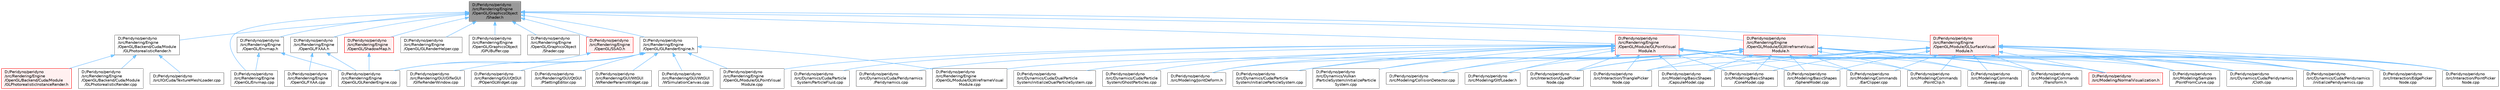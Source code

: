 digraph "D:/Peridyno/peridyno/src/Rendering/Engine/OpenGL/GraphicsObject/Shader.h"
{
 // LATEX_PDF_SIZE
  bgcolor="transparent";
  edge [fontname=Helvetica,fontsize=10,labelfontname=Helvetica,labelfontsize=10];
  node [fontname=Helvetica,fontsize=10,shape=box,height=0.2,width=0.4];
  Node1 [id="Node000001",label="D:/Peridyno/peridyno\l/src/Rendering/Engine\l/OpenGL/GraphicsObject\l/Shader.h",height=0.2,width=0.4,color="gray40", fillcolor="grey60", style="filled", fontcolor="black",tooltip=" "];
  Node1 -> Node2 [id="edge1_Node000001_Node000002",dir="back",color="steelblue1",style="solid",tooltip=" "];
  Node2 [id="Node000002",label="D:/Peridyno/peridyno\l/src/Rendering/Engine\l/OpenGL/Backend/Cuda/Module\l/GLPhotorealisticRender.h",height=0.2,width=0.4,color="grey40", fillcolor="white", style="filled",URL="$_g_l_photorealistic_render_8h.html",tooltip=" "];
  Node2 -> Node3 [id="edge2_Node000002_Node000003",dir="back",color="steelblue1",style="solid",tooltip=" "];
  Node3 [id="Node000003",label="D:/Peridyno/peridyno\l/src/IO/Cuda/TextureMeshLoader.cpp",height=0.2,width=0.4,color="grey40", fillcolor="white", style="filled",URL="$_texture_mesh_loader_8cpp.html",tooltip=" "];
  Node2 -> Node4 [id="edge3_Node000002_Node000004",dir="back",color="steelblue1",style="solid",tooltip=" "];
  Node4 [id="Node000004",label="D:/Peridyno/peridyno\l/src/Rendering/Engine\l/OpenGL/Backend/Cuda/Module\l/GLPhotorealisticInstanceRender.h",height=0.2,width=0.4,color="red", fillcolor="#FFF0F0", style="filled",URL="$_g_l_photorealistic_instance_render_8h.html",tooltip=" "];
  Node2 -> Node11 [id="edge4_Node000002_Node000011",dir="back",color="steelblue1",style="solid",tooltip=" "];
  Node11 [id="Node000011",label="D:/Peridyno/peridyno\l/src/Rendering/Engine\l/OpenGL/Backend/Cuda/Module\l/GLPhotorealisticRender.cpp",height=0.2,width=0.4,color="grey40", fillcolor="white", style="filled",URL="$_g_l_photorealistic_render_8cpp.html",tooltip=" "];
  Node1 -> Node12 [id="edge5_Node000001_Node000012",dir="back",color="steelblue1",style="solid",tooltip=" "];
  Node12 [id="Node000012",label="D:/Peridyno/peridyno\l/src/Rendering/Engine\l/OpenGL/Envmap.cpp",height=0.2,width=0.4,color="grey40", fillcolor="white", style="filled",URL="$_envmap_8cpp.html",tooltip=" "];
  Node1 -> Node13 [id="edge6_Node000001_Node000013",dir="back",color="steelblue1",style="solid",tooltip=" "];
  Node13 [id="Node000013",label="D:/Peridyno/peridyno\l/src/Rendering/Engine\l/OpenGL/Envmap.h",height=0.2,width=0.4,color="grey40", fillcolor="white", style="filled",URL="$_envmap_8h.html",tooltip=" "];
  Node13 -> Node12 [id="edge7_Node000013_Node000012",dir="back",color="steelblue1",style="solid",tooltip=" "];
  Node13 -> Node14 [id="edge8_Node000013_Node000014",dir="back",color="steelblue1",style="solid",tooltip=" "];
  Node14 [id="Node000014",label="D:/Peridyno/peridyno\l/src/Rendering/Engine\l/OpenGL/GLRenderEngine.cpp",height=0.2,width=0.4,color="grey40", fillcolor="white", style="filled",URL="$_g_l_render_engine_8cpp.html",tooltip=" "];
  Node1 -> Node15 [id="edge9_Node000001_Node000015",dir="back",color="steelblue1",style="solid",tooltip=" "];
  Node15 [id="Node000015",label="D:/Peridyno/peridyno\l/src/Rendering/Engine\l/OpenGL/FXAA.h",height=0.2,width=0.4,color="grey40", fillcolor="white", style="filled",URL="$_f_x_a_a_8h.html",tooltip=" "];
  Node15 -> Node16 [id="edge10_Node000015_Node000016",dir="back",color="steelblue1",style="solid",tooltip=" "];
  Node16 [id="Node000016",label="D:/Peridyno/peridyno\l/src/Rendering/Engine\l/OpenGL/FXAA.cpp",height=0.2,width=0.4,color="grey40", fillcolor="white", style="filled",URL="$_f_x_a_a_8cpp.html",tooltip=" "];
  Node15 -> Node14 [id="edge11_Node000015_Node000014",dir="back",color="steelblue1",style="solid",tooltip=" "];
  Node1 -> Node17 [id="edge12_Node000001_Node000017",dir="back",color="steelblue1",style="solid",tooltip=" "];
  Node17 [id="Node000017",label="D:/Peridyno/peridyno\l/src/Rendering/Engine\l/OpenGL/GLRenderEngine.h",height=0.2,width=0.4,color="grey40", fillcolor="white", style="filled",URL="$_g_l_render_engine_8h.html",tooltip=" "];
  Node17 -> Node14 [id="edge13_Node000017_Node000014",dir="back",color="steelblue1",style="solid",tooltip=" "];
  Node17 -> Node18 [id="edge14_Node000017_Node000018",dir="back",color="steelblue1",style="solid",tooltip=" "];
  Node18 [id="Node000018",label="D:/Peridyno/peridyno\l/src/Rendering/Engine\l/OpenGL/Module/GLPointVisual\lModule.cpp",height=0.2,width=0.4,color="grey40", fillcolor="white", style="filled",URL="$_g_l_point_visual_module_8cpp.html",tooltip=" "];
  Node17 -> Node19 [id="edge15_Node000017_Node000019",dir="back",color="steelblue1",style="solid",tooltip=" "];
  Node19 [id="Node000019",label="D:/Peridyno/peridyno\l/src/Rendering/Engine\l/OpenGL/Module/GLWireframeVisual\lModule.cpp",height=0.2,width=0.4,color="grey40", fillcolor="white", style="filled",URL="$_g_l_wireframe_visual_module_8cpp.html",tooltip=" "];
  Node17 -> Node20 [id="edge16_Node000017_Node000020",dir="back",color="steelblue1",style="solid",tooltip=" "];
  Node20 [id="Node000020",label="D:/Peridyno/peridyno\l/src/Rendering/GUI/GlfwGUI\l/GlfwRenderWindow.cpp",height=0.2,width=0.4,color="grey40", fillcolor="white", style="filled",URL="$_glfw_render_window_8cpp.html",tooltip=" "];
  Node17 -> Node21 [id="edge17_Node000017_Node000021",dir="back",color="steelblue1",style="solid",tooltip=" "];
  Node21 [id="Node000021",label="D:/Peridyno/peridyno\l/src/Rendering/GUI/QtGUI\l/POpenGLWidget.cpp",height=0.2,width=0.4,color="grey40", fillcolor="white", style="filled",URL="$_p_open_g_l_widget_8cpp.html",tooltip=" "];
  Node17 -> Node22 [id="edge18_Node000017_Node000022",dir="back",color="steelblue1",style="solid",tooltip=" "];
  Node22 [id="Node000022",label="D:/Peridyno/peridyno\l/src/Rendering/GUI/QtGUI\l/PSettingEditor.cpp",height=0.2,width=0.4,color="grey40", fillcolor="white", style="filled",URL="$_p_setting_editor_8cpp.html",tooltip=" "];
  Node17 -> Node23 [id="edge19_Node000017_Node000023",dir="back",color="steelblue1",style="solid",tooltip=" "];
  Node23 [id="Node000023",label="D:/Peridyno/peridyno\l/src/Rendering/GUI/WtGUI\l/WRenderParamsWidget.cpp",height=0.2,width=0.4,color="grey40", fillcolor="white", style="filled",URL="$_w_render_params_widget_8cpp.html",tooltip=" "];
  Node17 -> Node24 [id="edge20_Node000017_Node000024",dir="back",color="steelblue1",style="solid",tooltip=" "];
  Node24 [id="Node000024",label="D:/Peridyno/peridyno\l/src/Rendering/GUI/WtGUI\l/WSimulationCanvas.cpp",height=0.2,width=0.4,color="grey40", fillcolor="white", style="filled",URL="$_w_simulation_canvas_8cpp.html",tooltip=" "];
  Node1 -> Node25 [id="edge21_Node000001_Node000025",dir="back",color="steelblue1",style="solid",tooltip=" "];
  Node25 [id="Node000025",label="D:/Peridyno/peridyno\l/src/Rendering/Engine\l/OpenGL/GLRenderHelper.cpp",height=0.2,width=0.4,color="grey40", fillcolor="white", style="filled",URL="$_g_l_render_helper_8cpp.html",tooltip=" "];
  Node1 -> Node26 [id="edge22_Node000001_Node000026",dir="back",color="steelblue1",style="solid",tooltip=" "];
  Node26 [id="Node000026",label="D:/Peridyno/peridyno\l/src/Rendering/Engine\l/OpenGL/GraphicsObject\l/GPUBuffer.cpp",height=0.2,width=0.4,color="grey40", fillcolor="white", style="filled",URL="$_g_p_u_buffer_8cpp.html",tooltip=" "];
  Node1 -> Node27 [id="edge23_Node000001_Node000027",dir="back",color="steelblue1",style="solid",tooltip=" "];
  Node27 [id="Node000027",label="D:/Peridyno/peridyno\l/src/Rendering/Engine\l/OpenGL/GraphicsObject\l/Shader.cpp",height=0.2,width=0.4,color="grey40", fillcolor="white", style="filled",URL="$_shader_8cpp.html",tooltip=" "];
  Node1 -> Node28 [id="edge24_Node000001_Node000028",dir="back",color="steelblue1",style="solid",tooltip=" "];
  Node28 [id="Node000028",label="D:/Peridyno/peridyno\l/src/Rendering/Engine\l/OpenGL/Module/GLPointVisual\lModule.h",height=0.2,width=0.4,color="red", fillcolor="#FFF0F0", style="filled",URL="$_g_l_point_visual_module_8h.html",tooltip=" "];
  Node28 -> Node29 [id="edge25_Node000028_Node000029",dir="back",color="steelblue1",style="solid",tooltip=" "];
  Node29 [id="Node000029",label="D:/Peridyno/peridyno\l/src/Dynamics/Cuda/DualParticle\lSystem/initializeDualParticleSystem.cpp",height=0.2,width=0.4,color="grey40", fillcolor="white", style="filled",URL="$initialize_dual_particle_system_8cpp.html",tooltip=" "];
  Node28 -> Node30 [id="edge26_Node000028_Node000030",dir="back",color="steelblue1",style="solid",tooltip=" "];
  Node30 [id="Node000030",label="D:/Peridyno/peridyno\l/src/Dynamics/Cuda/Particle\lSystem/GhostParticles.cpp",height=0.2,width=0.4,color="grey40", fillcolor="white", style="filled",URL="$_ghost_particles_8cpp.html",tooltip=" "];
  Node28 -> Node31 [id="edge27_Node000028_Node000031",dir="back",color="steelblue1",style="solid",tooltip=" "];
  Node31 [id="Node000031",label="D:/Peridyno/peridyno\l/src/Dynamics/Cuda/Particle\lSystem/ParticleFluid.cpp",height=0.2,width=0.4,color="grey40", fillcolor="white", style="filled",URL="$_cuda_2_particle_system_2_particle_fluid_8cpp.html",tooltip=" "];
  Node28 -> Node32 [id="edge28_Node000028_Node000032",dir="back",color="steelblue1",style="solid",tooltip=" "];
  Node32 [id="Node000032",label="D:/Peridyno/peridyno\l/src/Dynamics/Cuda/Particle\lSystem/initializeParticleSystem.cpp",height=0.2,width=0.4,color="grey40", fillcolor="white", style="filled",URL="$_cuda_2_particle_system_2initialize_particle_system_8cpp.html",tooltip=" "];
  Node28 -> Node33 [id="edge29_Node000028_Node000033",dir="back",color="steelblue1",style="solid",tooltip=" "];
  Node33 [id="Node000033",label="D:/Peridyno/peridyno\l/src/Dynamics/Cuda/Peridynamics\l/Cloth.cpp",height=0.2,width=0.4,color="grey40", fillcolor="white", style="filled",URL="$_cloth_8cpp.html",tooltip=" "];
  Node28 -> Node34 [id="edge30_Node000028_Node000034",dir="back",color="steelblue1",style="solid",tooltip=" "];
  Node34 [id="Node000034",label="D:/Peridyno/peridyno\l/src/Dynamics/Cuda/Peridynamics\l/Peridynamics.cpp",height=0.2,width=0.4,color="grey40", fillcolor="white", style="filled",URL="$_peridynamics_8cpp.html",tooltip=" "];
  Node28 -> Node35 [id="edge31_Node000028_Node000035",dir="back",color="steelblue1",style="solid",tooltip=" "];
  Node35 [id="Node000035",label="D:/Peridyno/peridyno\l/src/Dynamics/Cuda/Peridynamics\l/initializePeridynamics.cpp",height=0.2,width=0.4,color="grey40", fillcolor="white", style="filled",URL="$initialize_peridynamics_8cpp.html",tooltip=" "];
  Node28 -> Node36 [id="edge32_Node000028_Node000036",dir="back",color="steelblue1",style="solid",tooltip=" "];
  Node36 [id="Node000036",label="D:/Peridyno/peridyno\l/src/Dynamics/Vulkan\l/ParticleSystem/initializeParticle\lSystem.cpp",height=0.2,width=0.4,color="grey40", fillcolor="white", style="filled",URL="$_vulkan_2_particle_system_2initialize_particle_system_8cpp.html",tooltip=" "];
  Node28 -> Node37 [id="edge33_Node000028_Node000037",dir="back",color="steelblue1",style="solid",tooltip=" "];
  Node37 [id="Node000037",label="D:/Peridyno/peridyno\l/src/Interaction/EdgePicker\lNode.cpp",height=0.2,width=0.4,color="grey40", fillcolor="white", style="filled",URL="$_edge_picker_node_8cpp.html",tooltip=" "];
  Node28 -> Node38 [id="edge34_Node000028_Node000038",dir="back",color="steelblue1",style="solid",tooltip=" "];
  Node38 [id="Node000038",label="D:/Peridyno/peridyno\l/src/Interaction/PointPicker\lNode.cpp",height=0.2,width=0.4,color="grey40", fillcolor="white", style="filled",URL="$_point_picker_node_8cpp.html",tooltip=" "];
  Node28 -> Node39 [id="edge35_Node000028_Node000039",dir="back",color="steelblue1",style="solid",tooltip=" "];
  Node39 [id="Node000039",label="D:/Peridyno/peridyno\l/src/Interaction/QuadPicker\lNode.cpp",height=0.2,width=0.4,color="grey40", fillcolor="white", style="filled",URL="$_quad_picker_node_8cpp.html",tooltip=" "];
  Node28 -> Node40 [id="edge36_Node000028_Node000040",dir="back",color="steelblue1",style="solid",tooltip=" "];
  Node40 [id="Node000040",label="D:/Peridyno/peridyno\l/src/Interaction/TrianglePicker\lNode.cpp",height=0.2,width=0.4,color="grey40", fillcolor="white", style="filled",URL="$_triangle_picker_node_8cpp.html",tooltip=" "];
  Node28 -> Node41 [id="edge37_Node000028_Node000041",dir="back",color="steelblue1",style="solid",tooltip=" "];
  Node41 [id="Node000041",label="D:/Peridyno/peridyno\l/src/Modeling/BasicShapes\l/CapsuleModel.cpp",height=0.2,width=0.4,color="grey40", fillcolor="white", style="filled",URL="$_capsule_model_8cpp.html",tooltip=" "];
  Node28 -> Node42 [id="edge38_Node000028_Node000042",dir="back",color="steelblue1",style="solid",tooltip=" "];
  Node42 [id="Node000042",label="D:/Peridyno/peridyno\l/src/Modeling/BasicShapes\l/ConeModel.cpp",height=0.2,width=0.4,color="grey40", fillcolor="white", style="filled",URL="$_cone_model_8cpp.html",tooltip=" "];
  Node28 -> Node43 [id="edge39_Node000028_Node000043",dir="back",color="steelblue1",style="solid",tooltip=" "];
  Node43 [id="Node000043",label="D:/Peridyno/peridyno\l/src/Modeling/BasicShapes\l/SphereModel.cpp",height=0.2,width=0.4,color="grey40", fillcolor="white", style="filled",URL="$_sphere_model_8cpp.html",tooltip=" "];
  Node28 -> Node44 [id="edge40_Node000028_Node000044",dir="back",color="steelblue1",style="solid",tooltip=" "];
  Node44 [id="Node000044",label="D:/Peridyno/peridyno\l/src/Modeling/CollisionDetector.cpp",height=0.2,width=0.4,color="grey40", fillcolor="white", style="filled",URL="$_collision_detector_8cpp.html",tooltip=" "];
  Node28 -> Node45 [id="edge41_Node000028_Node000045",dir="back",color="steelblue1",style="solid",tooltip=" "];
  Node45 [id="Node000045",label="D:/Peridyno/peridyno\l/src/Modeling/Commands\l/EarClipper.cpp",height=0.2,width=0.4,color="grey40", fillcolor="white", style="filled",URL="$_ear_clipper_8cpp.html",tooltip=" "];
  Node28 -> Node46 [id="edge42_Node000028_Node000046",dir="back",color="steelblue1",style="solid",tooltip=" "];
  Node46 [id="Node000046",label="D:/Peridyno/peridyno\l/src/Modeling/Commands\l/PointClip.h",height=0.2,width=0.4,color="grey40", fillcolor="white", style="filled",URL="$_point_clip_8h.html",tooltip=" "];
  Node28 -> Node47 [id="edge43_Node000028_Node000047",dir="back",color="steelblue1",style="solid",tooltip=" "];
  Node47 [id="Node000047",label="D:/Peridyno/peridyno\l/src/Modeling/Commands\l/Sweep.cpp",height=0.2,width=0.4,color="grey40", fillcolor="white", style="filled",URL="$_sweep_8cpp.html",tooltip=" "];
  Node28 -> Node48 [id="edge44_Node000028_Node000048",dir="back",color="steelblue1",style="solid",tooltip=" "];
  Node48 [id="Node000048",label="D:/Peridyno/peridyno\l/src/Modeling/Commands\l/Transform.h",height=0.2,width=0.4,color="grey40", fillcolor="white", style="filled",URL="$_transform_8h.html",tooltip=" "];
  Node28 -> Node49 [id="edge45_Node000028_Node000049",dir="back",color="steelblue1",style="solid",tooltip=" "];
  Node49 [id="Node000049",label="D:/Peridyno/peridyno\l/src/Modeling/GltfLoader.h",height=0.2,width=0.4,color="grey40", fillcolor="white", style="filled",URL="$_gltf_loader_8h.html",tooltip=" "];
  Node28 -> Node50 [id="edge46_Node000028_Node000050",dir="back",color="steelblue1",style="solid",tooltip=" "];
  Node50 [id="Node000050",label="D:/Peridyno/peridyno\l/src/Modeling/JointDeform.h",height=0.2,width=0.4,color="grey40", fillcolor="white", style="filled",URL="$_joint_deform_8h.html",tooltip=" "];
  Node28 -> Node51 [id="edge47_Node000028_Node000051",dir="back",color="steelblue1",style="solid",tooltip=" "];
  Node51 [id="Node000051",label="D:/Peridyno/peridyno\l/src/Modeling/NormalVisualization.h",height=0.2,width=0.4,color="red", fillcolor="#FFF0F0", style="filled",URL="$_normal_visualization_8h.html",tooltip=" "];
  Node28 -> Node54 [id="edge48_Node000028_Node000054",dir="back",color="steelblue1",style="solid",tooltip=" "];
  Node54 [id="Node000054",label="D:/Peridyno/peridyno\l/src/Modeling/Samplers\l/PointFromCurve.cpp",height=0.2,width=0.4,color="grey40", fillcolor="white", style="filled",URL="$_point_from_curve_8cpp.html",tooltip=" "];
  Node28 -> Node18 [id="edge49_Node000028_Node000018",dir="back",color="steelblue1",style="solid",tooltip=" "];
  Node1 -> Node60 [id="edge50_Node000001_Node000060",dir="back",color="steelblue1",style="solid",tooltip=" "];
  Node60 [id="Node000060",label="D:/Peridyno/peridyno\l/src/Rendering/Engine\l/OpenGL/Module/GLSurfaceVisual\lModule.h",height=0.2,width=0.4,color="red", fillcolor="#FFF0F0", style="filled",URL="$_g_l_surface_visual_module_8h.html",tooltip=" "];
  Node60 -> Node33 [id="edge51_Node000060_Node000033",dir="back",color="steelblue1",style="solid",tooltip=" "];
  Node60 -> Node35 [id="edge52_Node000060_Node000035",dir="back",color="steelblue1",style="solid",tooltip=" "];
  Node60 -> Node37 [id="edge53_Node000060_Node000037",dir="back",color="steelblue1",style="solid",tooltip=" "];
  Node60 -> Node38 [id="edge54_Node000060_Node000038",dir="back",color="steelblue1",style="solid",tooltip=" "];
  Node60 -> Node39 [id="edge55_Node000060_Node000039",dir="back",color="steelblue1",style="solid",tooltip=" "];
  Node60 -> Node40 [id="edge56_Node000060_Node000040",dir="back",color="steelblue1",style="solid",tooltip=" "];
  Node60 -> Node41 [id="edge57_Node000060_Node000041",dir="back",color="steelblue1",style="solid",tooltip=" "];
  Node60 -> Node42 [id="edge58_Node000060_Node000042",dir="back",color="steelblue1",style="solid",tooltip=" "];
  Node60 -> Node43 [id="edge59_Node000060_Node000043",dir="back",color="steelblue1",style="solid",tooltip=" "];
  Node60 -> Node45 [id="edge60_Node000060_Node000045",dir="back",color="steelblue1",style="solid",tooltip=" "];
  Node60 -> Node46 [id="edge61_Node000060_Node000046",dir="back",color="steelblue1",style="solid",tooltip=" "];
  Node60 -> Node47 [id="edge62_Node000060_Node000047",dir="back",color="steelblue1",style="solid",tooltip=" "];
  Node60 -> Node48 [id="edge63_Node000060_Node000048",dir="back",color="steelblue1",style="solid",tooltip=" "];
  Node60 -> Node51 [id="edge64_Node000060_Node000051",dir="back",color="steelblue1",style="solid",tooltip=" "];
  Node60 -> Node54 [id="edge65_Node000060_Node000054",dir="back",color="steelblue1",style="solid",tooltip=" "];
  Node1 -> Node87 [id="edge66_Node000001_Node000087",dir="back",color="steelblue1",style="solid",tooltip=" "];
  Node87 [id="Node000087",label="D:/Peridyno/peridyno\l/src/Rendering/Engine\l/OpenGL/Module/GLWireframeVisual\lModule.h",height=0.2,width=0.4,color="red", fillcolor="#FFF0F0", style="filled",URL="$_g_l_wireframe_visual_module_8h.html",tooltip=" "];
  Node87 -> Node32 [id="edge67_Node000087_Node000032",dir="back",color="steelblue1",style="solid",tooltip=" "];
  Node87 -> Node33 [id="edge68_Node000087_Node000033",dir="back",color="steelblue1",style="solid",tooltip=" "];
  Node87 -> Node35 [id="edge69_Node000087_Node000035",dir="back",color="steelblue1",style="solid",tooltip=" "];
  Node87 -> Node36 [id="edge70_Node000087_Node000036",dir="back",color="steelblue1",style="solid",tooltip=" "];
  Node87 -> Node37 [id="edge71_Node000087_Node000037",dir="back",color="steelblue1",style="solid",tooltip=" "];
  Node87 -> Node38 [id="edge72_Node000087_Node000038",dir="back",color="steelblue1",style="solid",tooltip=" "];
  Node87 -> Node39 [id="edge73_Node000087_Node000039",dir="back",color="steelblue1",style="solid",tooltip=" "];
  Node87 -> Node40 [id="edge74_Node000087_Node000040",dir="back",color="steelblue1",style="solid",tooltip=" "];
  Node87 -> Node41 [id="edge75_Node000087_Node000041",dir="back",color="steelblue1",style="solid",tooltip=" "];
  Node87 -> Node42 [id="edge76_Node000087_Node000042",dir="back",color="steelblue1",style="solid",tooltip=" "];
  Node87 -> Node43 [id="edge77_Node000087_Node000043",dir="back",color="steelblue1",style="solid",tooltip=" "];
  Node87 -> Node44 [id="edge78_Node000087_Node000044",dir="back",color="steelblue1",style="solid",tooltip=" "];
  Node87 -> Node45 [id="edge79_Node000087_Node000045",dir="back",color="steelblue1",style="solid",tooltip=" "];
  Node87 -> Node46 [id="edge80_Node000087_Node000046",dir="back",color="steelblue1",style="solid",tooltip=" "];
  Node87 -> Node47 [id="edge81_Node000087_Node000047",dir="back",color="steelblue1",style="solid",tooltip=" "];
  Node87 -> Node48 [id="edge82_Node000087_Node000048",dir="back",color="steelblue1",style="solid",tooltip=" "];
  Node87 -> Node49 [id="edge83_Node000087_Node000049",dir="back",color="steelblue1",style="solid",tooltip=" "];
  Node87 -> Node50 [id="edge84_Node000087_Node000050",dir="back",color="steelblue1",style="solid",tooltip=" "];
  Node87 -> Node51 [id="edge85_Node000087_Node000051",dir="back",color="steelblue1",style="solid",tooltip=" "];
  Node87 -> Node54 [id="edge86_Node000087_Node000054",dir="back",color="steelblue1",style="solid",tooltip=" "];
  Node87 -> Node19 [id="edge87_Node000087_Node000019",dir="back",color="steelblue1",style="solid",tooltip=" "];
  Node1 -> Node92 [id="edge88_Node000001_Node000092",dir="back",color="steelblue1",style="solid",tooltip=" "];
  Node92 [id="Node000092",label="D:/Peridyno/peridyno\l/src/Rendering/Engine\l/OpenGL/SSAO.h",height=0.2,width=0.4,color="red", fillcolor="#FFF0F0", style="filled",URL="$_s_s_a_o_8h.html",tooltip=" "];
  Node92 -> Node14 [id="edge89_Node000092_Node000014",dir="back",color="steelblue1",style="solid",tooltip=" "];
  Node1 -> Node94 [id="edge90_Node000001_Node000094",dir="back",color="steelblue1",style="solid",tooltip=" "];
  Node94 [id="Node000094",label="D:/Peridyno/peridyno\l/src/Rendering/Engine\l/OpenGL/ShadowMap.h",height=0.2,width=0.4,color="red", fillcolor="#FFF0F0", style="filled",URL="$_shadow_map_8h.html",tooltip=" "];
  Node94 -> Node14 [id="edge91_Node000094_Node000014",dir="back",color="steelblue1",style="solid",tooltip=" "];
}
